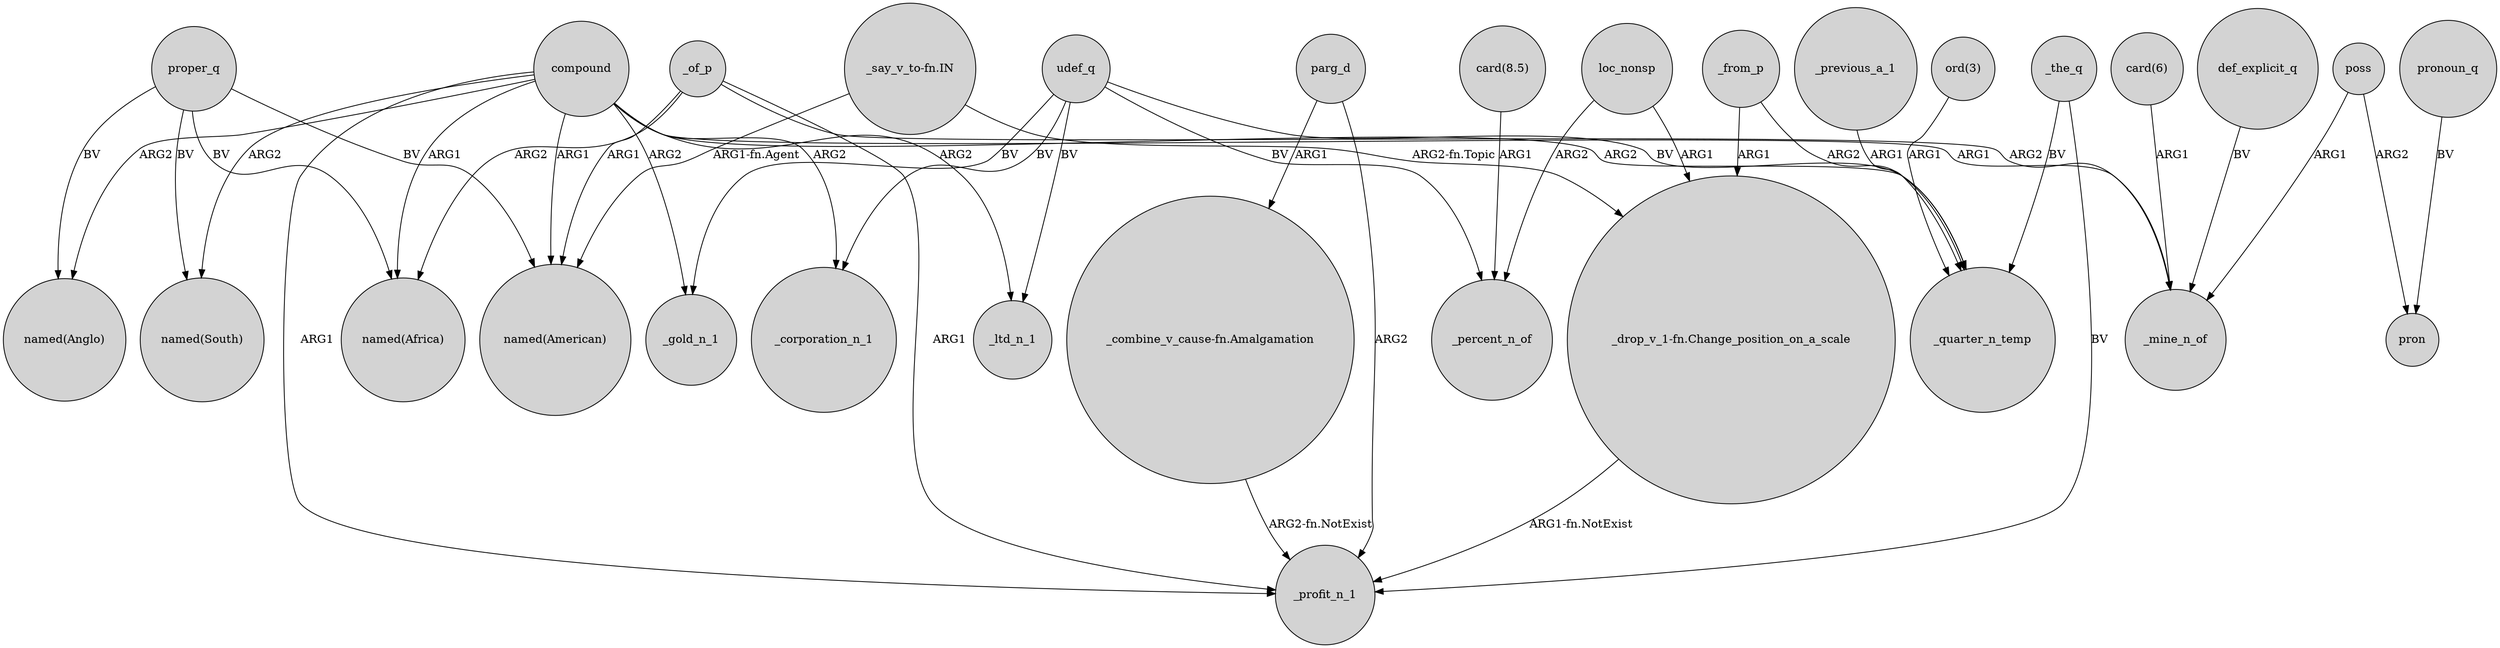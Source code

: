 digraph {
	node [shape=circle style=filled]
	compound -> "named(South)" [label=ARG2]
	compound -> _quarter_n_temp [label=ARG2]
	proper_q -> "named(Africa)" [label=BV]
	"card(8.5)" -> _percent_n_of [label=ARG1]
	"_combine_v_cause-fn.Amalgamation" -> _profit_n_1 [label="ARG2-fn.NotExist"]
	_of_p -> _mine_n_of [label=ARG2]
	poss -> pron [label=ARG2]
	proper_q -> "named(American)" [label=BV]
	compound -> "named(American)" [label=ARG1]
	compound -> _corporation_n_1 [label=ARG2]
	_the_q -> _quarter_n_temp [label=BV]
	compound -> _profit_n_1 [label=ARG1]
	compound -> "named(Africa)" [label=ARG1]
	compound -> _gold_n_1 [label=ARG2]
	_of_p -> "named(Africa)" [label=ARG2]
	loc_nonsp -> "_drop_v_1-fn.Change_position_on_a_scale" [label=ARG1]
	udef_q -> _corporation_n_1 [label=BV]
	_of_p -> _profit_n_1 [label=ARG1]
	pronoun_q -> pron [label=BV]
	"ord(3)" -> _quarter_n_temp [label=ARG1]
	def_explicit_q -> _mine_n_of [label=BV]
	_the_q -> _profit_n_1 [label=BV]
	"card(6)" -> _mine_n_of [label=ARG1]
	udef_q -> _gold_n_1 [label=BV]
	loc_nonsp -> _percent_n_of [label=ARG2]
	"_say_v_to-fn.IN" -> "_drop_v_1-fn.Change_position_on_a_scale" [label="ARG2-fn.Topic"]
	compound -> _mine_n_of [label=ARG1]
	_previous_a_1 -> _quarter_n_temp [label=ARG1]
	proper_q -> "named(Anglo)" [label=BV]
	compound -> _ltd_n_1 [label=ARG2]
	parg_d -> _profit_n_1 [label=ARG2]
	poss -> _mine_n_of [label=ARG1]
	_from_p -> _quarter_n_temp [label=ARG2]
	_from_p -> "_drop_v_1-fn.Change_position_on_a_scale" [label=ARG1]
	udef_q -> _percent_n_of [label=BV]
	udef_q -> _quarter_n_temp [label=BV]
	"_drop_v_1-fn.Change_position_on_a_scale" -> _profit_n_1 [label="ARG1-fn.NotExist"]
	proper_q -> "named(South)" [label=BV]
	"_say_v_to-fn.IN" -> "named(American)" [label="ARG1-fn.Agent"]
	udef_q -> _ltd_n_1 [label=BV]
	compound -> "named(Anglo)" [label=ARG2]
	_of_p -> "named(American)" [label=ARG1]
	parg_d -> "_combine_v_cause-fn.Amalgamation" [label=ARG1]
}
